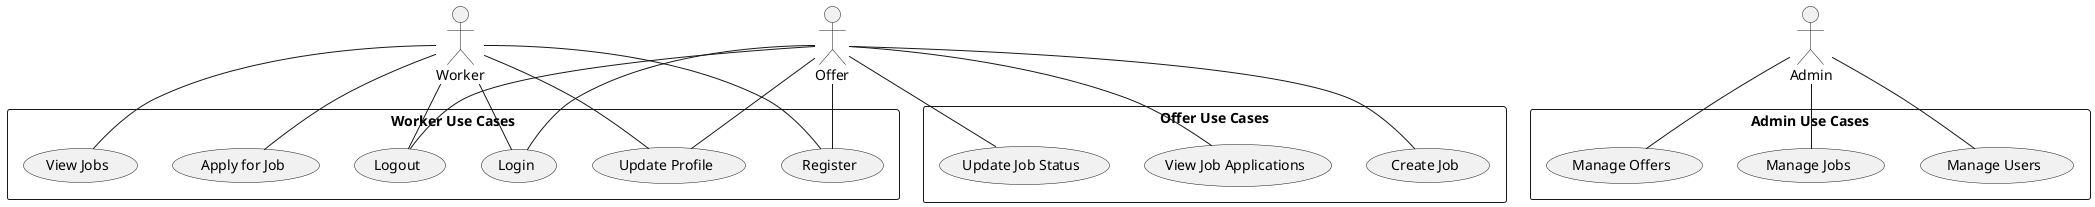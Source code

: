 @startuml user_case_diagram

actor "Worker" as worker
actor "Offer" as offer
actor "Admin" as admin

rectangle "Worker Use Cases" {
  worker -- (Login)
  worker -- (Logout)
  worker -- (Register)
  worker -- (View Jobs)
  worker -- (Apply for Job)
  worker -- (Update Profile)
}

rectangle "Offer Use Cases" {
  offer -- (Login)
  offer -- (Logout)
  offer -- (Register)
  offer -- (Create Job)
  offer -- (View Job Applications)
  offer -- (Update Job Status)
  offer -- (Update Profile)
}

rectangle "Admin Use Cases" {
  admin -- (Manage Users)
  admin -- (Manage Jobs)
  admin -- (Manage Offers)
}

@enduml